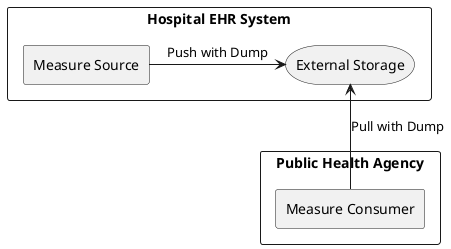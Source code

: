 @startuml
rectangle "Hospital EHR System" {
storage "External Storage" as ExternalStorage
agent "Measure Source" as MeasureSource
}
rectangle "Public Health Agency" {
agent "Measure Consumer" as MeasureConsumer
}
ExternalStorage <-- MeasureConsumer : Pull with Dump
MeasureSource -> ExternalStorage : Push with Dump

@enduml

